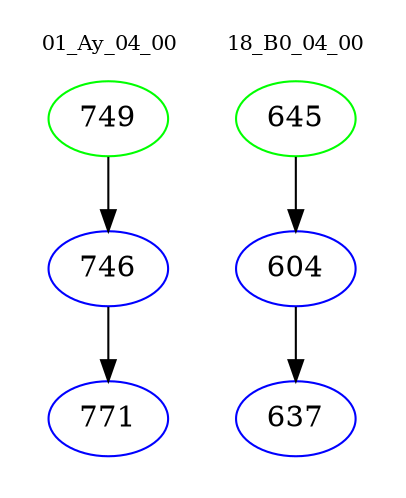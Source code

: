 digraph{
subgraph cluster_0 {
color = white
label = "01_Ay_04_00";
fontsize=10;
T0_749 [label="749", color="green"]
T0_749 -> T0_746 [color="black"]
T0_746 [label="746", color="blue"]
T0_746 -> T0_771 [color="black"]
T0_771 [label="771", color="blue"]
}
subgraph cluster_1 {
color = white
label = "18_B0_04_00";
fontsize=10;
T1_645 [label="645", color="green"]
T1_645 -> T1_604 [color="black"]
T1_604 [label="604", color="blue"]
T1_604 -> T1_637 [color="black"]
T1_637 [label="637", color="blue"]
}
}
